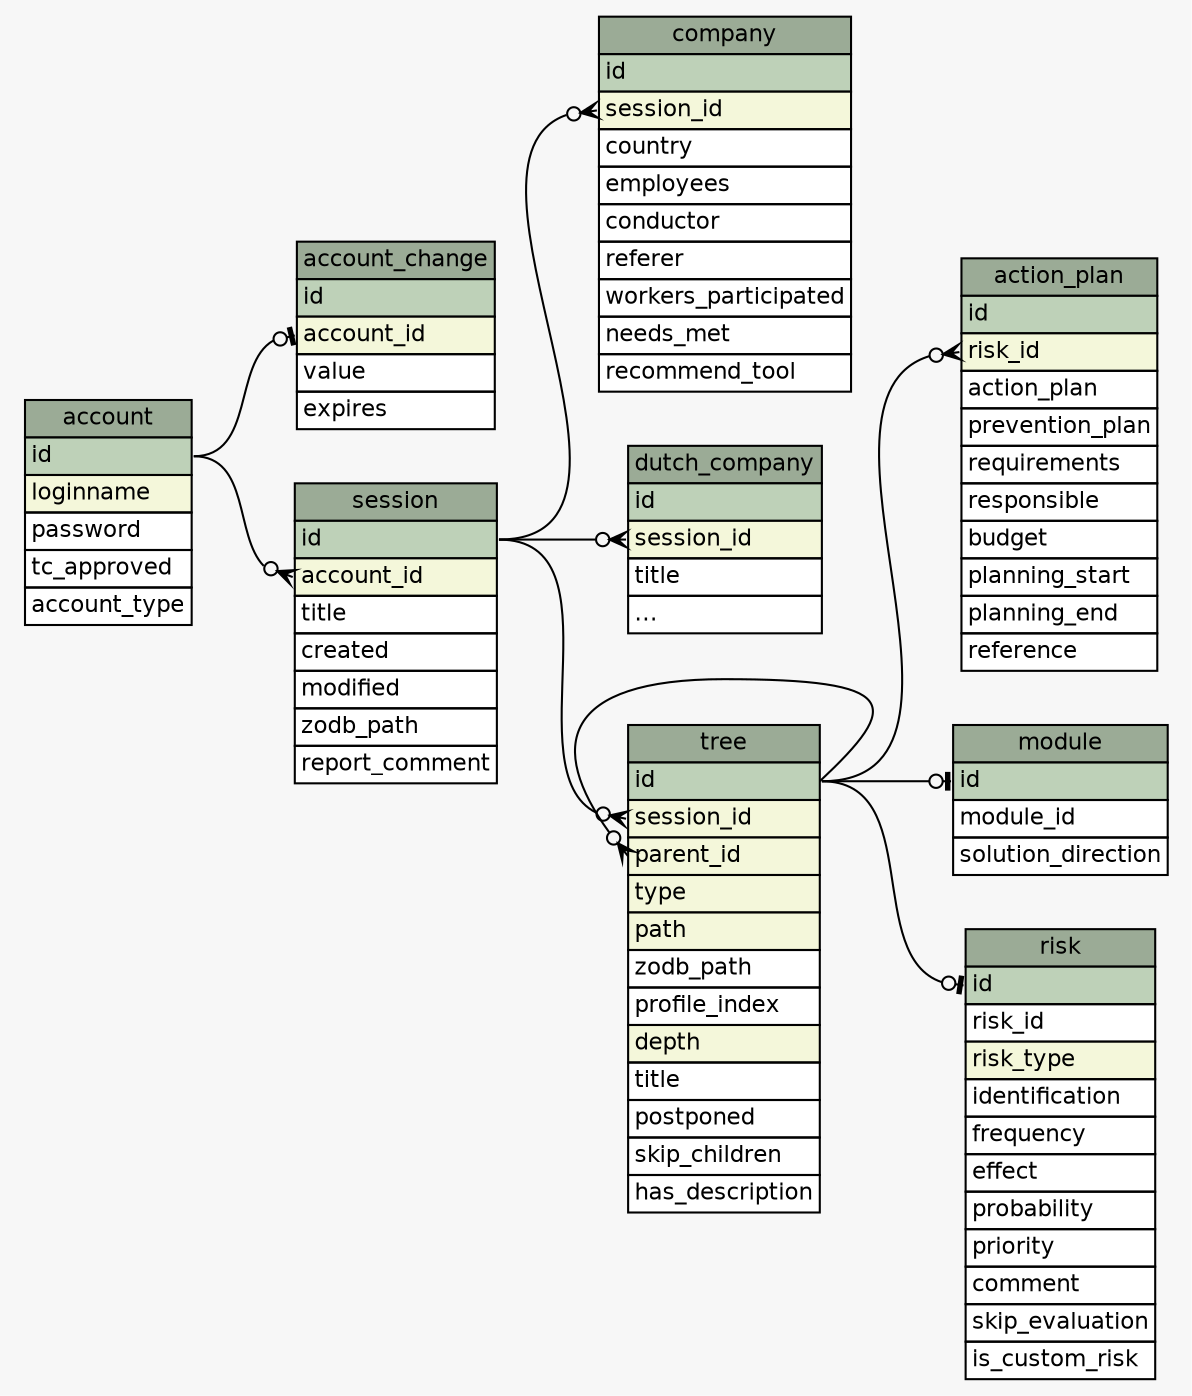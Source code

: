 // dot 2.38.0 on Linux 4.4.10
// SchemaSpy rev 590
digraph "largeRelationshipsDiagram" {
  graph [
    rankdir="RL"
    bgcolor="#f7f7f7"
    labeljust="l"
    nodesep="0.25"
    ranksep="0.46"
    fontname="Helvetica"
    fontsize="11"
  ];
  node [
    fontname="Helvetica"
    fontsize="11"
    shape="plaintext"
  ];
  edge [
    arrowsize="0.8"
  ];
  "account" [
    label=<
    <TABLE BORDER="0" CELLBORDER="1" CELLSPACING="0" BGCOLOR="#ffffff">
      <TR><TD COLSPAN="3" BGCOLOR="#9bab96" ALIGN="CENTER">account</TD></TR>
      <TR><TD PORT="id" COLSPAN="3" BGCOLOR="#bed1b8" ALIGN="LEFT">id</TD></TR>
      <TR><TD PORT="loginname" COLSPAN="3" BGCOLOR="#f4f7da" ALIGN="LEFT">loginname</TD></TR>
      <TR><TD PORT="password" COLSPAN="3" ALIGN="LEFT">password</TD></TR>
      <TR><TD PORT="tc_approved" COLSPAN="3" ALIGN="LEFT">tc_approved</TD></TR>
      <TR><TD PORT="account_type" COLSPAN="3" ALIGN="LEFT">account_type</TD></TR>
    </TABLE>>
    tooltip="account"
  ];
  "account_change" [
    label=<
    <TABLE BORDER="0" CELLBORDER="1" CELLSPACING="0" BGCOLOR="#ffffff">
      <TR><TD COLSPAN="3" BGCOLOR="#9bab96" ALIGN="CENTER">account_change</TD></TR>
      <TR><TD PORT="id" COLSPAN="3" BGCOLOR="#bed1b8" ALIGN="LEFT">id</TD></TR>
      <TR><TD PORT="account_id" COLSPAN="3" BGCOLOR="#f4f7da" ALIGN="LEFT">account_id</TD></TR>
      <TR><TD PORT="value" COLSPAN="3" ALIGN="LEFT">value</TD></TR>
      <TR><TD PORT="expires" COLSPAN="3" ALIGN="LEFT">expires</TD></TR>
    </TABLE>>
    tooltip="account_change"
  ];
  "action_plan" [
    label=<
    <TABLE BORDER="0" CELLBORDER="1" CELLSPACING="0" BGCOLOR="#ffffff">
      <TR><TD COLSPAN="3" BGCOLOR="#9bab96" ALIGN="CENTER">action_plan</TD></TR>
      <TR><TD PORT="id" COLSPAN="3" BGCOLOR="#bed1b8" ALIGN="LEFT">id</TD></TR>
      <TR><TD PORT="risk_id" COLSPAN="3" BGCOLOR="#f4f7da" ALIGN="LEFT">risk_id</TD></TR>
      <TR><TD PORT="action_plan" COLSPAN="3" ALIGN="LEFT">action_plan</TD></TR>
      <TR><TD PORT="prevention_plan" COLSPAN="3" ALIGN="LEFT">prevention_plan</TD></TR>
      <TR><TD PORT="requirements" COLSPAN="3" ALIGN="LEFT">requirements</TD></TR>
      <TR><TD PORT="responsible" COLSPAN="3" ALIGN="LEFT">responsible</TD></TR>
      <TR><TD PORT="budget" COLSPAN="3" ALIGN="LEFT">budget</TD></TR>
      <TR><TD PORT="planning_start" COLSPAN="3" ALIGN="LEFT">planning_start</TD></TR>
      <TR><TD PORT="planning_end" COLSPAN="3" ALIGN="LEFT">planning_end</TD></TR>
      <TR><TD PORT="reference" COLSPAN="3" ALIGN="LEFT">reference</TD></TR>
    </TABLE>>
    tooltip="action_plan"
  ];
  "company" [
    label=<
    <TABLE BORDER="0" CELLBORDER="1" CELLSPACING="0" BGCOLOR="#ffffff">
      <TR><TD COLSPAN="3" BGCOLOR="#9bab96" ALIGN="CENTER">company</TD></TR>
      <TR><TD PORT="id" COLSPAN="3" BGCOLOR="#bed1b8" ALIGN="LEFT">id</TD></TR>
      <TR><TD PORT="session_id" COLSPAN="3" BGCOLOR="#f4f7da" ALIGN="LEFT">session_id</TD></TR>
      <TR><TD PORT="country" COLSPAN="3" ALIGN="LEFT">country</TD></TR>
      <TR><TD PORT="employees" COLSPAN="3" ALIGN="LEFT">employees</TD></TR>
      <TR><TD PORT="conductor" COLSPAN="3" ALIGN="LEFT">conductor</TD></TR>
      <TR><TD PORT="referer" COLSPAN="3" ALIGN="LEFT">referer</TD></TR>
      <TR><TD PORT="workers_participated" COLSPAN="3" ALIGN="LEFT">workers_participated</TD></TR>
      <TR><TD PORT="needs_met" COLSPAN="3" ALIGN="LEFT">needs_met</TD></TR>
      <TR><TD PORT="recommend_tool" COLSPAN="3" ALIGN="LEFT">recommend_tool</TD></TR>
    </TABLE>>
    tooltip="company"
  ];
  "dutch_company" [
    label=<
    <TABLE BORDER="0" CELLBORDER="1" CELLSPACING="0" BGCOLOR="#ffffff">
      <TR><TD COLSPAN="3" BGCOLOR="#9bab96" ALIGN="CENTER">dutch_company</TD></TR>
      <TR><TD PORT="id" COLSPAN="3" BGCOLOR="#bed1b8" ALIGN="LEFT">id</TD></TR>
      <TR><TD PORT="session_id" COLSPAN="3" BGCOLOR="#f4f7da" ALIGN="LEFT">session_id</TD></TR>
      <TR><TD PORT="title" COLSPAN="3" ALIGN="LEFT">title</TD></TR>
      <TR><TD COLSPAN="3" ALIGN="LEFT">...</TD></TR>
    </TABLE>>
    tooltip="dutch_company"
  ];
  "module" [
    label=<
    <TABLE BORDER="0" CELLBORDER="1" CELLSPACING="0" BGCOLOR="#ffffff">
      <TR><TD COLSPAN="3" BGCOLOR="#9bab96" ALIGN="CENTER">module</TD></TR>
      <TR><TD PORT="id" COLSPAN="3" BGCOLOR="#bed1b8" ALIGN="LEFT">id</TD></TR>
      <TR><TD PORT="module_id" COLSPAN="3" ALIGN="LEFT">module_id</TD></TR>
      <TR><TD PORT="solution_direction" COLSPAN="3" ALIGN="LEFT">solution_direction</TD></TR>
    </TABLE>>
    tooltip="module"
  ];
  "risk" [
    label=<
    <TABLE BORDER="0" CELLBORDER="1" CELLSPACING="0" BGCOLOR="#ffffff">
      <TR><TD COLSPAN="3" BGCOLOR="#9bab96" ALIGN="CENTER">risk</TD></TR>
      <TR><TD PORT="id" COLSPAN="3" BGCOLOR="#bed1b8" ALIGN="LEFT">id</TD></TR>
      <TR><TD PORT="risk_id" COLSPAN="3" ALIGN="LEFT">risk_id</TD></TR>
      <TR><TD PORT="risk_type" COLSPAN="3" BGCOLOR="#f4f7da" ALIGN="LEFT">risk_type</TD></TR>
      <TR><TD PORT="identification" COLSPAN="3" ALIGN="LEFT">identification</TD></TR>
      <TR><TD PORT="frequency" COLSPAN="3" ALIGN="LEFT">frequency</TD></TR>
      <TR><TD PORT="effect" COLSPAN="3" ALIGN="LEFT">effect</TD></TR>
      <TR><TD PORT="probability" COLSPAN="3" ALIGN="LEFT">probability</TD></TR>
      <TR><TD PORT="priority" COLSPAN="3" ALIGN="LEFT">priority</TD></TR>
      <TR><TD PORT="comment" COLSPAN="3" ALIGN="LEFT">comment</TD></TR>
      <TR><TD PORT="skip_evaluation" COLSPAN="3" ALIGN="LEFT">skip_evaluation</TD></TR>
      <TR><TD PORT="is_custom_risk" COLSPAN="3" ALIGN="LEFT">is_custom_risk</TD></TR>
    </TABLE>>
    tooltip="risk"
  ];
  "session" [
    label=<
    <TABLE BORDER="0" CELLBORDER="1" CELLSPACING="0" BGCOLOR="#ffffff">
      <TR><TD COLSPAN="3" BGCOLOR="#9bab96" ALIGN="CENTER">session</TD></TR>
      <TR><TD PORT="id" COLSPAN="3" BGCOLOR="#bed1b8" ALIGN="LEFT">id</TD></TR>
      <TR><TD PORT="account_id" COLSPAN="3" BGCOLOR="#f4f7da" ALIGN="LEFT">account_id</TD></TR>
      <TR><TD PORT="title" COLSPAN="3" ALIGN="LEFT">title</TD></TR>
      <TR><TD PORT="created" COLSPAN="3" ALIGN="LEFT">created</TD></TR>
      <TR><TD PORT="modified" COLSPAN="3" ALIGN="LEFT">modified</TD></TR>
      <TR><TD PORT="zodb_path" COLSPAN="3" ALIGN="LEFT">zodb_path</TD></TR>
      <TR><TD PORT="report_comment" COLSPAN="3" ALIGN="LEFT">report_comment</TD></TR>
    </TABLE>>
    tooltip="session"
  ];
  "tree" [
    label=<
    <TABLE BORDER="0" CELLBORDER="1" CELLSPACING="0" BGCOLOR="#ffffff">
      <TR><TD COLSPAN="3" BGCOLOR="#9bab96" ALIGN="CENTER">tree</TD></TR>
      <TR><TD PORT="id" COLSPAN="3" BGCOLOR="#bed1b8" ALIGN="LEFT">id</TD></TR>
      <TR><TD PORT="session_id" COLSPAN="3" BGCOLOR="#f4f7da" ALIGN="LEFT">session_id</TD></TR>
      <TR><TD PORT="parent_id" COLSPAN="3" BGCOLOR="#f4f7da" ALIGN="LEFT">parent_id</TD></TR>
      <TR><TD PORT="type" COLSPAN="3" BGCOLOR="#f4f7da" ALIGN="LEFT">type</TD></TR>
      <TR><TD PORT="path" COLSPAN="3" BGCOLOR="#f4f7da" ALIGN="LEFT">path</TD></TR>
      <TR><TD PORT="zodb_path" COLSPAN="3" ALIGN="LEFT">zodb_path</TD></TR>
      <TR><TD PORT="profile_index" COLSPAN="3" ALIGN="LEFT">profile_index</TD></TR>
      <TR><TD PORT="depth" COLSPAN="3" BGCOLOR="#f4f7da" ALIGN="LEFT">depth</TD></TR>
      <TR><TD PORT="title" COLSPAN="3" ALIGN="LEFT">title</TD></TR>
      <TR><TD PORT="postponed" COLSPAN="3" ALIGN="LEFT">postponed</TD></TR>
      <TR><TD PORT="skip_children" COLSPAN="3" ALIGN="LEFT">skip_children</TD></TR>
      <TR><TD PORT="has_description" COLSPAN="3" ALIGN="LEFT">has_description</TD></TR>
    </TABLE>>
    tooltip="tree"
  ];
  "account_change":"account_id":w -> "account":"id":e [arrowhead=none dir=back arrowtail=teeodot];
  "action_plan":"risk_id":w -> "tree":"id":e [arrowhead=none dir=back arrowtail=crowodot];
  "company":"session_id":w -> "session":"id":e [arrowhead=none dir=back arrowtail=crowodot];
  "dutch_company":"session_id":w -> "session":"id":e [arrowhead=none dir=back arrowtail=crowodot];
  "module":"id":w -> "tree":"id":e [arrowhead=none dir=back arrowtail=teeodot];
  "risk":"id":w -> "tree":"id":e [arrowhead=none dir=back arrowtail=teeodot];
  "session":"account_id":w -> "account":"id":e [arrowhead=none dir=back arrowtail=crowodot];
  "tree":"parent_id":w -> "tree":"id":e [arrowhead=none dir=back arrowtail=crowodot];
  "tree":"session_id":w -> "session":"id":e [arrowhead=none dir=back arrowtail=crowodot];
}
